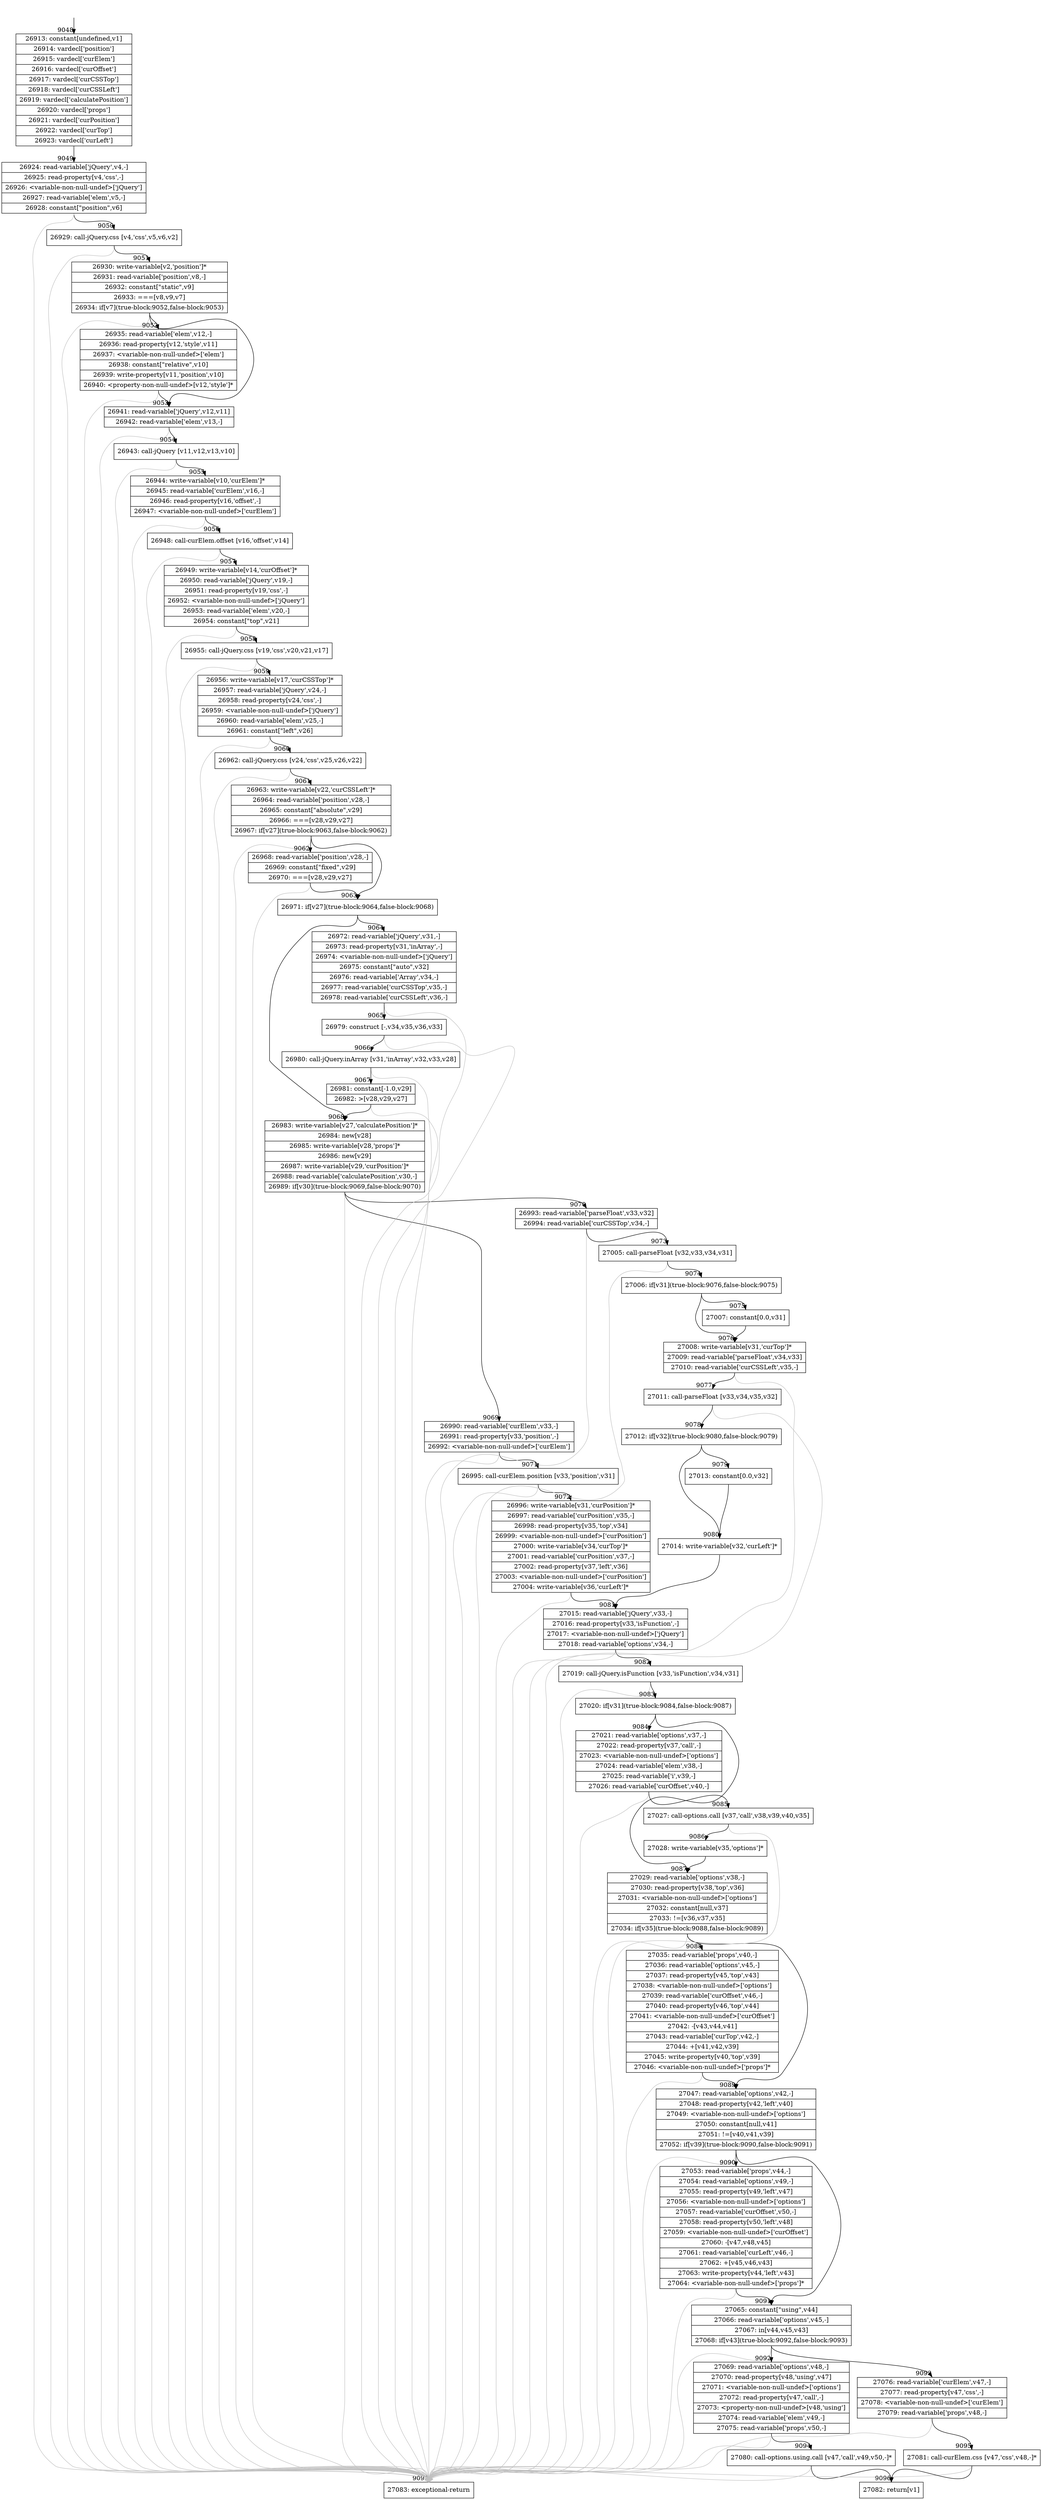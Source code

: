 digraph {
rankdir="TD"
BB_entry566[shape=none,label=""];
BB_entry566 -> BB9048 [tailport=s, headport=n, headlabel="    9048"]
BB9048 [shape=record label="{26913: constant[undefined,v1]|26914: vardecl['position']|26915: vardecl['curElem']|26916: vardecl['curOffset']|26917: vardecl['curCSSTop']|26918: vardecl['curCSSLeft']|26919: vardecl['calculatePosition']|26920: vardecl['props']|26921: vardecl['curPosition']|26922: vardecl['curTop']|26923: vardecl['curLeft']}" ] 
BB9048 -> BB9049 [tailport=s, headport=n, headlabel="      9049"]
BB9049 [shape=record label="{26924: read-variable['jQuery',v4,-]|26925: read-property[v4,'css',-]|26926: \<variable-non-null-undef\>['jQuery']|26927: read-variable['elem',v5,-]|26928: constant[\"position\",v6]}" ] 
BB9049 -> BB9050 [tailport=s, headport=n, headlabel="      9050"]
BB9049 -> BB9097 [tailport=s, headport=n, color=gray, headlabel="      9097"]
BB9050 [shape=record label="{26929: call-jQuery.css [v4,'css',v5,v6,v2]}" ] 
BB9050 -> BB9051 [tailport=s, headport=n, headlabel="      9051"]
BB9050 -> BB9097 [tailport=s, headport=n, color=gray]
BB9051 [shape=record label="{26930: write-variable[v2,'position']*|26931: read-variable['position',v8,-]|26932: constant[\"static\",v9]|26933: ===[v8,v9,v7]|26934: if[v7](true-block:9052,false-block:9053)}" ] 
BB9051 -> BB9052 [tailport=s, headport=n, headlabel="      9052"]
BB9051 -> BB9053 [tailport=s, headport=n, headlabel="      9053"]
BB9051 -> BB9097 [tailport=s, headport=n, color=gray]
BB9052 [shape=record label="{26935: read-variable['elem',v12,-]|26936: read-property[v12,'style',v11]|26937: \<variable-non-null-undef\>['elem']|26938: constant[\"relative\",v10]|26939: write-property[v11,'position',v10]|26940: \<property-non-null-undef\>[v12,'style']*}" ] 
BB9052 -> BB9053 [tailport=s, headport=n]
BB9052 -> BB9097 [tailport=s, headport=n, color=gray]
BB9053 [shape=record label="{26941: read-variable['jQuery',v12,v11]|26942: read-variable['elem',v13,-]}" ] 
BB9053 -> BB9054 [tailport=s, headport=n, headlabel="      9054"]
BB9053 -> BB9097 [tailport=s, headport=n, color=gray]
BB9054 [shape=record label="{26943: call-jQuery [v11,v12,v13,v10]}" ] 
BB9054 -> BB9055 [tailport=s, headport=n, headlabel="      9055"]
BB9054 -> BB9097 [tailport=s, headport=n, color=gray]
BB9055 [shape=record label="{26944: write-variable[v10,'curElem']*|26945: read-variable['curElem',v16,-]|26946: read-property[v16,'offset',-]|26947: \<variable-non-null-undef\>['curElem']}" ] 
BB9055 -> BB9056 [tailport=s, headport=n, headlabel="      9056"]
BB9055 -> BB9097 [tailport=s, headport=n, color=gray]
BB9056 [shape=record label="{26948: call-curElem.offset [v16,'offset',v14]}" ] 
BB9056 -> BB9057 [tailport=s, headport=n, headlabel="      9057"]
BB9056 -> BB9097 [tailport=s, headport=n, color=gray]
BB9057 [shape=record label="{26949: write-variable[v14,'curOffset']*|26950: read-variable['jQuery',v19,-]|26951: read-property[v19,'css',-]|26952: \<variable-non-null-undef\>['jQuery']|26953: read-variable['elem',v20,-]|26954: constant[\"top\",v21]}" ] 
BB9057 -> BB9058 [tailport=s, headport=n, headlabel="      9058"]
BB9057 -> BB9097 [tailport=s, headport=n, color=gray]
BB9058 [shape=record label="{26955: call-jQuery.css [v19,'css',v20,v21,v17]}" ] 
BB9058 -> BB9059 [tailport=s, headport=n, headlabel="      9059"]
BB9058 -> BB9097 [tailport=s, headport=n, color=gray]
BB9059 [shape=record label="{26956: write-variable[v17,'curCSSTop']*|26957: read-variable['jQuery',v24,-]|26958: read-property[v24,'css',-]|26959: \<variable-non-null-undef\>['jQuery']|26960: read-variable['elem',v25,-]|26961: constant[\"left\",v26]}" ] 
BB9059 -> BB9060 [tailport=s, headport=n, headlabel="      9060"]
BB9059 -> BB9097 [tailport=s, headport=n, color=gray]
BB9060 [shape=record label="{26962: call-jQuery.css [v24,'css',v25,v26,v22]}" ] 
BB9060 -> BB9061 [tailport=s, headport=n, headlabel="      9061"]
BB9060 -> BB9097 [tailport=s, headport=n, color=gray]
BB9061 [shape=record label="{26963: write-variable[v22,'curCSSLeft']*|26964: read-variable['position',v28,-]|26965: constant[\"absolute\",v29]|26966: ===[v28,v29,v27]|26967: if[v27](true-block:9063,false-block:9062)}" ] 
BB9061 -> BB9063 [tailport=s, headport=n, headlabel="      9063"]
BB9061 -> BB9062 [tailport=s, headport=n, headlabel="      9062"]
BB9061 -> BB9097 [tailport=s, headport=n, color=gray]
BB9062 [shape=record label="{26968: read-variable['position',v28,-]|26969: constant[\"fixed\",v29]|26970: ===[v28,v29,v27]}" ] 
BB9062 -> BB9063 [tailport=s, headport=n]
BB9062 -> BB9097 [tailport=s, headport=n, color=gray]
BB9063 [shape=record label="{26971: if[v27](true-block:9064,false-block:9068)}" ] 
BB9063 -> BB9068 [tailport=s, headport=n, headlabel="      9068"]
BB9063 -> BB9064 [tailport=s, headport=n, headlabel="      9064"]
BB9064 [shape=record label="{26972: read-variable['jQuery',v31,-]|26973: read-property[v31,'inArray',-]|26974: \<variable-non-null-undef\>['jQuery']|26975: constant[\"auto\",v32]|26976: read-variable['Array',v34,-]|26977: read-variable['curCSSTop',v35,-]|26978: read-variable['curCSSLeft',v36,-]}" ] 
BB9064 -> BB9065 [tailport=s, headport=n, headlabel="      9065"]
BB9064 -> BB9097 [tailport=s, headport=n, color=gray]
BB9065 [shape=record label="{26979: construct [-,v34,v35,v36,v33]}" ] 
BB9065 -> BB9066 [tailport=s, headport=n, headlabel="      9066"]
BB9065 -> BB9097 [tailport=s, headport=n, color=gray]
BB9066 [shape=record label="{26980: call-jQuery.inArray [v31,'inArray',v32,v33,v28]}" ] 
BB9066 -> BB9067 [tailport=s, headport=n, headlabel="      9067"]
BB9066 -> BB9097 [tailport=s, headport=n, color=gray]
BB9067 [shape=record label="{26981: constant[-1.0,v29]|26982: \>[v28,v29,v27]}" ] 
BB9067 -> BB9068 [tailport=s, headport=n]
BB9067 -> BB9097 [tailport=s, headport=n, color=gray]
BB9068 [shape=record label="{26983: write-variable[v27,'calculatePosition']*|26984: new[v28]|26985: write-variable[v28,'props']*|26986: new[v29]|26987: write-variable[v29,'curPosition']*|26988: read-variable['calculatePosition',v30,-]|26989: if[v30](true-block:9069,false-block:9070)}" ] 
BB9068 -> BB9069 [tailport=s, headport=n, headlabel="      9069"]
BB9068 -> BB9070 [tailport=s, headport=n, headlabel="      9070"]
BB9068 -> BB9097 [tailport=s, headport=n, color=gray]
BB9069 [shape=record label="{26990: read-variable['curElem',v33,-]|26991: read-property[v33,'position',-]|26992: \<variable-non-null-undef\>['curElem']}" ] 
BB9069 -> BB9071 [tailport=s, headport=n, headlabel="      9071"]
BB9069 -> BB9097 [tailport=s, headport=n, color=gray]
BB9070 [shape=record label="{26993: read-variable['parseFloat',v33,v32]|26994: read-variable['curCSSTop',v34,-]}" ] 
BB9070 -> BB9073 [tailport=s, headport=n, headlabel="      9073"]
BB9070 -> BB9097 [tailport=s, headport=n, color=gray]
BB9071 [shape=record label="{26995: call-curElem.position [v33,'position',v31]}" ] 
BB9071 -> BB9072 [tailport=s, headport=n, headlabel="      9072"]
BB9071 -> BB9097 [tailport=s, headport=n, color=gray]
BB9072 [shape=record label="{26996: write-variable[v31,'curPosition']*|26997: read-variable['curPosition',v35,-]|26998: read-property[v35,'top',v34]|26999: \<variable-non-null-undef\>['curPosition']|27000: write-variable[v34,'curTop']*|27001: read-variable['curPosition',v37,-]|27002: read-property[v37,'left',v36]|27003: \<variable-non-null-undef\>['curPosition']|27004: write-variable[v36,'curLeft']*}" ] 
BB9072 -> BB9081 [tailport=s, headport=n, headlabel="      9081"]
BB9072 -> BB9097 [tailport=s, headport=n, color=gray]
BB9073 [shape=record label="{27005: call-parseFloat [v32,v33,v34,v31]}" ] 
BB9073 -> BB9074 [tailport=s, headport=n, headlabel="      9074"]
BB9073 -> BB9097 [tailport=s, headport=n, color=gray]
BB9074 [shape=record label="{27006: if[v31](true-block:9076,false-block:9075)}" ] 
BB9074 -> BB9076 [tailport=s, headport=n, headlabel="      9076"]
BB9074 -> BB9075 [tailport=s, headport=n, headlabel="      9075"]
BB9075 [shape=record label="{27007: constant[0.0,v31]}" ] 
BB9075 -> BB9076 [tailport=s, headport=n]
BB9076 [shape=record label="{27008: write-variable[v31,'curTop']*|27009: read-variable['parseFloat',v34,v33]|27010: read-variable['curCSSLeft',v35,-]}" ] 
BB9076 -> BB9077 [tailport=s, headport=n, headlabel="      9077"]
BB9076 -> BB9097 [tailport=s, headport=n, color=gray]
BB9077 [shape=record label="{27011: call-parseFloat [v33,v34,v35,v32]}" ] 
BB9077 -> BB9078 [tailport=s, headport=n, headlabel="      9078"]
BB9077 -> BB9097 [tailport=s, headport=n, color=gray]
BB9078 [shape=record label="{27012: if[v32](true-block:9080,false-block:9079)}" ] 
BB9078 -> BB9080 [tailport=s, headport=n, headlabel="      9080"]
BB9078 -> BB9079 [tailport=s, headport=n, headlabel="      9079"]
BB9079 [shape=record label="{27013: constant[0.0,v32]}" ] 
BB9079 -> BB9080 [tailport=s, headport=n]
BB9080 [shape=record label="{27014: write-variable[v32,'curLeft']*}" ] 
BB9080 -> BB9081 [tailport=s, headport=n]
BB9081 [shape=record label="{27015: read-variable['jQuery',v33,-]|27016: read-property[v33,'isFunction',-]|27017: \<variable-non-null-undef\>['jQuery']|27018: read-variable['options',v34,-]}" ] 
BB9081 -> BB9082 [tailport=s, headport=n, headlabel="      9082"]
BB9081 -> BB9097 [tailport=s, headport=n, color=gray]
BB9082 [shape=record label="{27019: call-jQuery.isFunction [v33,'isFunction',v34,v31]}" ] 
BB9082 -> BB9083 [tailport=s, headport=n, headlabel="      9083"]
BB9082 -> BB9097 [tailport=s, headport=n, color=gray]
BB9083 [shape=record label="{27020: if[v31](true-block:9084,false-block:9087)}" ] 
BB9083 -> BB9084 [tailport=s, headport=n, headlabel="      9084"]
BB9083 -> BB9087 [tailport=s, headport=n, headlabel="      9087"]
BB9084 [shape=record label="{27021: read-variable['options',v37,-]|27022: read-property[v37,'call',-]|27023: \<variable-non-null-undef\>['options']|27024: read-variable['elem',v38,-]|27025: read-variable['i',v39,-]|27026: read-variable['curOffset',v40,-]}" ] 
BB9084 -> BB9085 [tailport=s, headport=n, headlabel="      9085"]
BB9084 -> BB9097 [tailport=s, headport=n, color=gray]
BB9085 [shape=record label="{27027: call-options.call [v37,'call',v38,v39,v40,v35]}" ] 
BB9085 -> BB9086 [tailport=s, headport=n, headlabel="      9086"]
BB9085 -> BB9097 [tailport=s, headport=n, color=gray]
BB9086 [shape=record label="{27028: write-variable[v35,'options']*}" ] 
BB9086 -> BB9087 [tailport=s, headport=n]
BB9087 [shape=record label="{27029: read-variable['options',v38,-]|27030: read-property[v38,'top',v36]|27031: \<variable-non-null-undef\>['options']|27032: constant[null,v37]|27033: !=[v36,v37,v35]|27034: if[v35](true-block:9088,false-block:9089)}" ] 
BB9087 -> BB9088 [tailport=s, headport=n, headlabel="      9088"]
BB9087 -> BB9089 [tailport=s, headport=n, headlabel="      9089"]
BB9087 -> BB9097 [tailport=s, headport=n, color=gray]
BB9088 [shape=record label="{27035: read-variable['props',v40,-]|27036: read-variable['options',v45,-]|27037: read-property[v45,'top',v43]|27038: \<variable-non-null-undef\>['options']|27039: read-variable['curOffset',v46,-]|27040: read-property[v46,'top',v44]|27041: \<variable-non-null-undef\>['curOffset']|27042: -[v43,v44,v41]|27043: read-variable['curTop',v42,-]|27044: +[v41,v42,v39]|27045: write-property[v40,'top',v39]|27046: \<variable-non-null-undef\>['props']*}" ] 
BB9088 -> BB9089 [tailport=s, headport=n]
BB9088 -> BB9097 [tailport=s, headport=n, color=gray]
BB9089 [shape=record label="{27047: read-variable['options',v42,-]|27048: read-property[v42,'left',v40]|27049: \<variable-non-null-undef\>['options']|27050: constant[null,v41]|27051: !=[v40,v41,v39]|27052: if[v39](true-block:9090,false-block:9091)}" ] 
BB9089 -> BB9090 [tailport=s, headport=n, headlabel="      9090"]
BB9089 -> BB9091 [tailport=s, headport=n, headlabel="      9091"]
BB9089 -> BB9097 [tailport=s, headport=n, color=gray]
BB9090 [shape=record label="{27053: read-variable['props',v44,-]|27054: read-variable['options',v49,-]|27055: read-property[v49,'left',v47]|27056: \<variable-non-null-undef\>['options']|27057: read-variable['curOffset',v50,-]|27058: read-property[v50,'left',v48]|27059: \<variable-non-null-undef\>['curOffset']|27060: -[v47,v48,v45]|27061: read-variable['curLeft',v46,-]|27062: +[v45,v46,v43]|27063: write-property[v44,'left',v43]|27064: \<variable-non-null-undef\>['props']*}" ] 
BB9090 -> BB9091 [tailport=s, headport=n]
BB9090 -> BB9097 [tailport=s, headport=n, color=gray]
BB9091 [shape=record label="{27065: constant[\"using\",v44]|27066: read-variable['options',v45,-]|27067: in[v44,v45,v43]|27068: if[v43](true-block:9092,false-block:9093)}" ] 
BB9091 -> BB9092 [tailport=s, headport=n, headlabel="      9092"]
BB9091 -> BB9093 [tailport=s, headport=n, headlabel="      9093"]
BB9091 -> BB9097 [tailport=s, headport=n, color=gray]
BB9092 [shape=record label="{27069: read-variable['options',v48,-]|27070: read-property[v48,'using',v47]|27071: \<variable-non-null-undef\>['options']|27072: read-property[v47,'call',-]|27073: \<property-non-null-undef\>[v48,'using']|27074: read-variable['elem',v49,-]|27075: read-variable['props',v50,-]}" ] 
BB9092 -> BB9094 [tailport=s, headport=n, headlabel="      9094"]
BB9092 -> BB9097 [tailport=s, headport=n, color=gray]
BB9093 [shape=record label="{27076: read-variable['curElem',v47,-]|27077: read-property[v47,'css',-]|27078: \<variable-non-null-undef\>['curElem']|27079: read-variable['props',v48,-]}" ] 
BB9093 -> BB9095 [tailport=s, headport=n, headlabel="      9095"]
BB9093 -> BB9097 [tailport=s, headport=n, color=gray]
BB9094 [shape=record label="{27080: call-options.using.call [v47,'call',v49,v50,-]*}" ] 
BB9094 -> BB9096 [tailport=s, headport=n, headlabel="      9096"]
BB9094 -> BB9097 [tailport=s, headport=n, color=gray]
BB9095 [shape=record label="{27081: call-curElem.css [v47,'css',v48,-]*}" ] 
BB9095 -> BB9096 [tailport=s, headport=n]
BB9095 -> BB9097 [tailport=s, headport=n, color=gray]
BB9096 [shape=record label="{27082: return[v1]}" ] 
BB9097 [shape=record label="{27083: exceptional-return}" ] 
//#$~ 9442
}
